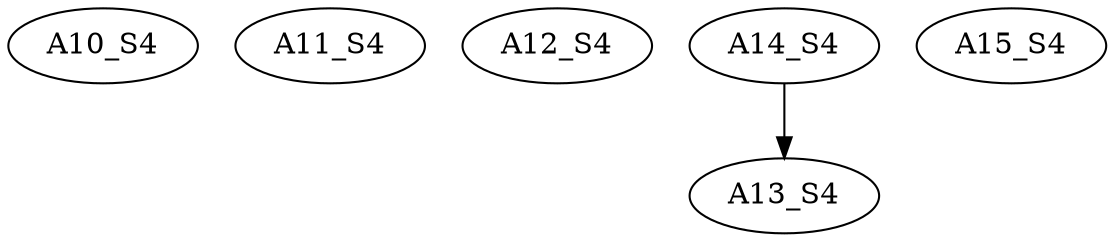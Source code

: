digraph{
	node [ ]
	edge [ ]
	A10_S4 [ ]
	A11_S4 [ ]
	A12_S4 [ ]
	A13_S4 [ ]
	A14_S4 [ ]
	A15_S4 [ ]
	A14_S4 -> A13_S4 [ ]
}